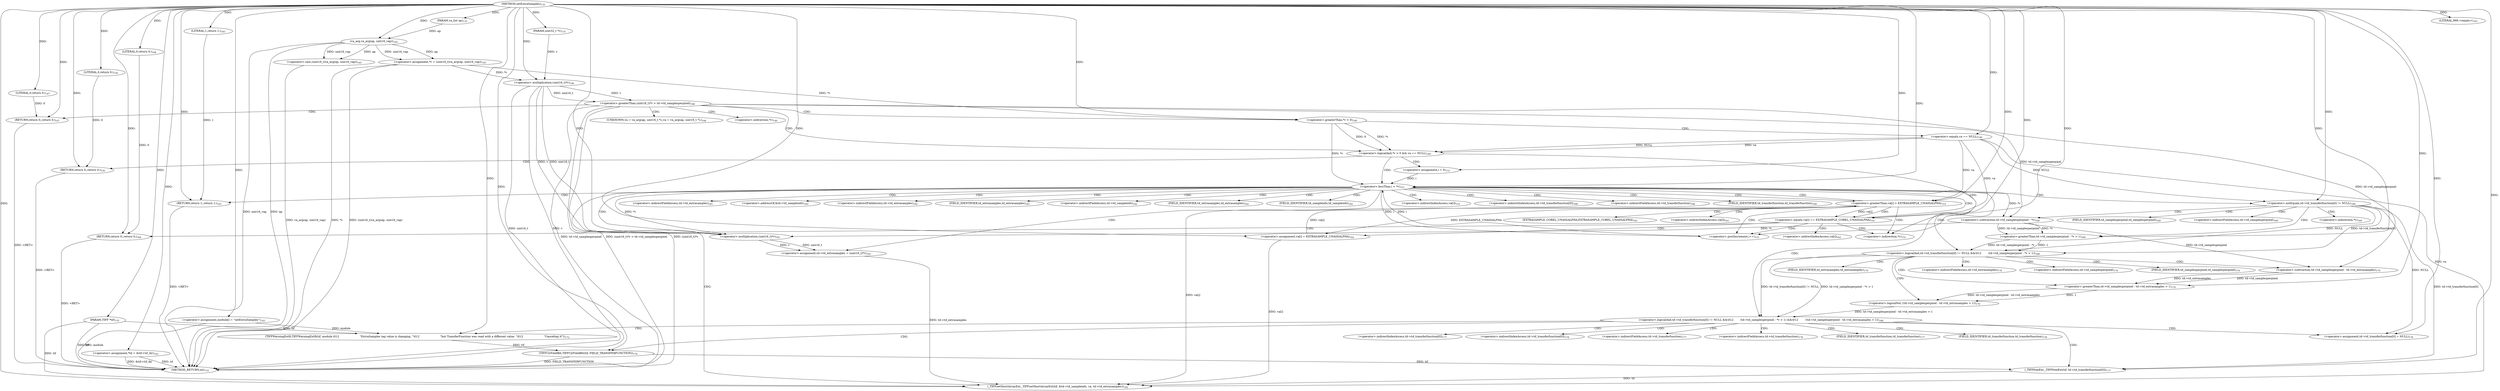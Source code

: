 digraph "setExtraSamples" {  
"39936" [label = <(METHOD,setExtraSamples)<SUB>135</SUB>> ]
"40092" [label = <(METHOD_RETURN,int)<SUB>135</SUB>> ]
"39937" [label = <(PARAM,TIFF *tif)<SUB>135</SUB>> ]
"39938" [label = <(PARAM,va_list ap)<SUB>135</SUB>> ]
"39939" [label = <(PARAM,uint32_t *v)<SUB>135</SUB>> ]
"39944" [label = <(&lt;operator&gt;.assignment,*td = &amp;tif-&gt;tif_dir)<SUB>142</SUB>> ]
"39951" [label = <(&lt;operator&gt;.assignment,module[] = &quot;setExtraSamples&quot;)<SUB>143</SUB>> ]
"39954" [label = <(&lt;operator&gt;.assignment,*v = (uint16_t)va_arg(ap, uint16_vap))<SUB>145</SUB>> ]
"40073" [label = <(&lt;operator&gt;.assignment,td-&gt;td_extrasamples = (uint16_t)*v)<SUB>181</SUB>> ]
"40080" [label = <(_TIFFsetShortArrayExt,_TIFFsetShortArrayExt(tif, &amp;td-&gt;td_sampleinfo, va, td-&gt;td_extrasamples))<SUB>182</SUB>> ]
"40090" [label = <(RETURN,return 1;,return 1;)<SUB>183</SUB>> ]
"39963" [label = <(&lt;operator&gt;.greaterThan,(uint16_t)*v &gt; td-&gt;td_samplesperpixel)<SUB>146</SUB>> ]
"39975" [label = <(&lt;operator&gt;.logicalAnd,*v &gt; 0 &amp;&amp; va == NULL)<SUB>149</SUB>> ]
"39991" [label = <(&lt;operator&gt;.lessThan,i &lt; *v)<SUB>151</SUB>> ]
"39995" [label = <(&lt;operator&gt;.postIncrement,i++)<SUB>151</SUB>> ]
"40024" [label = <(&lt;operator&gt;.logicalAnd,td-&gt;td_transferfunction[0] != NULL &amp;&amp;\012        (td-&gt;td_samplesperpixel - *v &gt; 1) &amp;&amp;\012        !(td-&gt;td_samplesperpixel - td-&gt;td_extrasamples &gt; 1))<SUB>168</SUB>> ]
"40091" [label = <(LITERAL,1,return 1;)<SUB>183</SUB>> ]
"39957" [label = <(&lt;operator&gt;.cast,(uint16_t)va_arg(ap, uint16_vap))<SUB>145</SUB>> ]
"39971" [label = <(RETURN,return 0;,return 0;)<SUB>147</SUB>> ]
"39984" [label = <(RETURN,return 0;,return 0;)<SUB>150</SUB>> ]
"39988" [label = <(&lt;operator&gt;.assignment,i = 0)<SUB>151</SUB>> ]
"40052" [label = <(TIFFWarningExtR,TIFFWarningExtR(tif, module,\012                        &quot;ExtraSamples tag value is changing, &quot;\012                        &quot;but TransferFunction was read with a different value. &quot;\012                        &quot;Canceling it&quot;))<SUB>172</SUB>> ]
"40056" [label = <(TIFFClrFieldBit,TIFFClrFieldBit(tif, FIELD_TRANSFERFUNCTION))<SUB>176</SUB>> ]
"40059" [label = <(_TIFFfreeExt,_TIFFfreeExt(tif, td-&gt;td_transferfunction[0]))<SUB>177</SUB>> ]
"40066" [label = <(&lt;operator&gt;.assignment,td-&gt;td_transferfunction[0] = NULL)<SUB>178</SUB>> ]
"40077" [label = <(&lt;operator&gt;.multiplication,(uint16_t)*v)<SUB>181</SUB>> ]
"39959" [label = <(va_arg,va_arg(ap, uint16_vap))<SUB>145</SUB>> ]
"39964" [label = <(&lt;operator&gt;.multiplication,(uint16_t)*v)<SUB>146</SUB>> ]
"39972" [label = <(LITERAL,0,return 0;)<SUB>147</SUB>> ]
"39976" [label = <(&lt;operator&gt;.greaterThan,*v &gt; 0)<SUB>149</SUB>> ]
"39980" [label = <(&lt;operator&gt;.equals,va == NULL)<SUB>149</SUB>> ]
"39985" [label = <(LITERAL,0,return 0;)<SUB>150</SUB>> ]
"39999" [label = <(&lt;operator&gt;.greaterThan,va[i] &gt; EXTRASAMPLE_UNASSALPHA)<SUB>153</SUB>> ]
"40025" [label = <(&lt;operator&gt;.logicalAnd,td-&gt;td_transferfunction[0] != NULL &amp;&amp;\012        (td-&gt;td_samplesperpixel - *v &gt; 1))<SUB>168</SUB>> ]
"40041" [label = <(&lt;operator&gt;.logicalNot,!(td-&gt;td_samplesperpixel - td-&gt;td_extrasamples &gt; 1))<SUB>170</SUB>> ]
"40026" [label = <(&lt;operator&gt;.notEquals,td-&gt;td_transferfunction[0] != NULL)<SUB>168</SUB>> ]
"40033" [label = <(&lt;operator&gt;.greaterThan,td-&gt;td_samplesperpixel - *v &gt; 1)<SUB>169</SUB>> ]
"40042" [label = <(&lt;operator&gt;.greaterThan,td-&gt;td_samplesperpixel - td-&gt;td_extrasamples &gt; 1)<SUB>170</SUB>> ]
"40006" [label = <(&lt;operator&gt;.equals,va[i] == EXTRASAMPLE_COREL_UNASSALPHA)<SUB>161</SUB>> ]
"40034" [label = <(&lt;operator&gt;.subtraction,td-&gt;td_samplesperpixel - *v)<SUB>169</SUB>> ]
"40043" [label = <(&lt;operator&gt;.subtraction,td-&gt;td_samplesperpixel - td-&gt;td_extrasamples)<SUB>170</SUB>> ]
"40014" [label = <(&lt;operator&gt;.assignment,va[i] = EXTRASAMPLE_UNASSALPHA)<SUB>162</SUB>> ]
"40021" [label = <(RETURN,return 0;,return 0;)<SUB>164</SUB>> ]
"40012" [label = <(LITERAL,999,&lt;empty&gt;)<SUB>161</SUB>> ]
"40022" [label = <(LITERAL,0,return 0;)<SUB>164</SUB>> ]
"39973" [label = <(UNKNOWN,va = va_arg(ap, uint16_t *);,va = va_arg(ap, uint16_t *);)<SUB>148</SUB>> ]
"40074" [label = <(&lt;operator&gt;.indirectFieldAccess,td-&gt;td_extrasamples)<SUB>181</SUB>> ]
"40082" [label = <(&lt;operator&gt;.addressOf,&amp;td-&gt;td_sampleinfo)<SUB>182</SUB>> ]
"40087" [label = <(&lt;operator&gt;.indirectFieldAccess,td-&gt;td_extrasamples)<SUB>182</SUB>> ]
"39993" [label = <(&lt;operator&gt;.indirection,*v)<SUB>151</SUB>> ]
"40076" [label = <(FIELD_IDENTIFIER,td_extrasamples,td_extrasamples)<SUB>181</SUB>> ]
"40083" [label = <(&lt;operator&gt;.indirectFieldAccess,td-&gt;td_sampleinfo)<SUB>182</SUB>> ]
"40089" [label = <(FIELD_IDENTIFIER,td_extrasamples,td_extrasamples)<SUB>182</SUB>> ]
"39977" [label = <(&lt;operator&gt;.indirection,*v)<SUB>149</SUB>> ]
"40061" [label = <(&lt;operator&gt;.indirectIndexAccess,td-&gt;td_transferfunction[0])<SUB>177</SUB>> ]
"40067" [label = <(&lt;operator&gt;.indirectIndexAccess,td-&gt;td_transferfunction[0])<SUB>178</SUB>> ]
"40085" [label = <(FIELD_IDENTIFIER,td_sampleinfo,td_sampleinfo)<SUB>182</SUB>> ]
"40000" [label = <(&lt;operator&gt;.indirectIndexAccess,va[i])<SUB>153</SUB>> ]
"40027" [label = <(&lt;operator&gt;.indirectIndexAccess,td-&gt;td_transferfunction[0])<SUB>168</SUB>> ]
"40062" [label = <(&lt;operator&gt;.indirectFieldAccess,td-&gt;td_transferfunction)<SUB>177</SUB>> ]
"40068" [label = <(&lt;operator&gt;.indirectFieldAccess,td-&gt;td_transferfunction)<SUB>178</SUB>> ]
"40028" [label = <(&lt;operator&gt;.indirectFieldAccess,td-&gt;td_transferfunction)<SUB>168</SUB>> ]
"40035" [label = <(&lt;operator&gt;.indirectFieldAccess,td-&gt;td_samplesperpixel)<SUB>169</SUB>> ]
"40038" [label = <(&lt;operator&gt;.indirection,*v)<SUB>169</SUB>> ]
"40044" [label = <(&lt;operator&gt;.indirectFieldAccess,td-&gt;td_samplesperpixel)<SUB>170</SUB>> ]
"40047" [label = <(&lt;operator&gt;.indirectFieldAccess,td-&gt;td_extrasamples)<SUB>170</SUB>> ]
"40064" [label = <(FIELD_IDENTIFIER,td_transferfunction,td_transferfunction)<SUB>177</SUB>> ]
"40070" [label = <(FIELD_IDENTIFIER,td_transferfunction,td_transferfunction)<SUB>178</SUB>> ]
"40007" [label = <(&lt;operator&gt;.indirectIndexAccess,va[i])<SUB>161</SUB>> ]
"40010" [label = <(EXTRASAMPLE_COREL_UNASSALPHA,EXTRASAMPLE_COREL_UNASSALPHA)<SUB>161</SUB>> ]
"40030" [label = <(FIELD_IDENTIFIER,td_transferfunction,td_transferfunction)<SUB>168</SUB>> ]
"40037" [label = <(FIELD_IDENTIFIER,td_samplesperpixel,td_samplesperpixel)<SUB>169</SUB>> ]
"40046" [label = <(FIELD_IDENTIFIER,td_samplesperpixel,td_samplesperpixel)<SUB>170</SUB>> ]
"40049" [label = <(FIELD_IDENTIFIER,td_extrasamples,td_extrasamples)<SUB>170</SUB>> ]
"40015" [label = <(&lt;operator&gt;.indirectIndexAccess,va[i])<SUB>162</SUB>> ]
  "39984" -> "40092"  [ label = "DDG: &lt;RET&gt;"] 
  "39971" -> "40092"  [ label = "DDG: &lt;RET&gt;"] 
  "40021" -> "40092"  [ label = "DDG: &lt;RET&gt;"] 
  "40090" -> "40092"  [ label = "DDG: &lt;RET&gt;"] 
  "39937" -> "40092"  [ label = "DDG: tif"] 
  "39944" -> "40092"  [ label = "DDG: td"] 
  "39944" -> "40092"  [ label = "DDG: &amp;tif-&gt;tif_dir"] 
  "39951" -> "40092"  [ label = "DDG: module"] 
  "39954" -> "40092"  [ label = "DDG: *v"] 
  "39959" -> "40092"  [ label = "DDG: ap"] 
  "39957" -> "40092"  [ label = "DDG: va_arg(ap, uint16_vap)"] 
  "39954" -> "40092"  [ label = "DDG: (uint16_t)va_arg(ap, uint16_vap)"] 
  "39964" -> "40092"  [ label = "DDG: uint16_t"] 
  "39964" -> "40092"  [ label = "DDG: v"] 
  "39963" -> "40092"  [ label = "DDG: (uint16_t)*v"] 
  "39963" -> "40092"  [ label = "DDG: td-&gt;td_samplesperpixel"] 
  "39963" -> "40092"  [ label = "DDG: (uint16_t)*v &gt; td-&gt;td_samplesperpixel"] 
  "40056" -> "40092"  [ label = "DDG: FIELD_TRANSFERFUNCTION"] 
  "39959" -> "40092"  [ label = "DDG: uint16_vap"] 
  "39936" -> "39937"  [ label = "DDG: "] 
  "39936" -> "39938"  [ label = "DDG: "] 
  "39936" -> "39939"  [ label = "DDG: "] 
  "39936" -> "39951"  [ label = "DDG: "] 
  "39959" -> "39954"  [ label = "DDG: ap"] 
  "39959" -> "39954"  [ label = "DDG: uint16_vap"] 
  "40077" -> "40073"  [ label = "DDG: uint16_t"] 
  "40077" -> "40073"  [ label = "DDG: v"] 
  "40091" -> "40090"  [ label = "DDG: 1"] 
  "39936" -> "40090"  [ label = "DDG: "] 
  "39936" -> "39944"  [ label = "DDG: "] 
  "40059" -> "40080"  [ label = "DDG: tif"] 
  "39937" -> "40080"  [ label = "DDG: tif"] 
  "39936" -> "40080"  [ label = "DDG: "] 
  "39980" -> "40080"  [ label = "DDG: va"] 
  "39999" -> "40080"  [ label = "DDG: va[i]"] 
  "40014" -> "40080"  [ label = "DDG: va[i]"] 
  "40073" -> "40080"  [ label = "DDG: td-&gt;td_extrasamples"] 
  "39936" -> "40091"  [ label = "DDG: "] 
  "39959" -> "39957"  [ label = "DDG: ap"] 
  "39959" -> "39957"  [ label = "DDG: uint16_vap"] 
  "39964" -> "39963"  [ label = "DDG: uint16_t"] 
  "39964" -> "39963"  [ label = "DDG: v"] 
  "39972" -> "39971"  [ label = "DDG: 0"] 
  "39936" -> "39971"  [ label = "DDG: "] 
  "39976" -> "39975"  [ label = "DDG: *v"] 
  "39976" -> "39975"  [ label = "DDG: 0"] 
  "39980" -> "39975"  [ label = "DDG: va"] 
  "39980" -> "39975"  [ label = "DDG: NULL"] 
  "39985" -> "39984"  [ label = "DDG: 0"] 
  "39936" -> "39984"  [ label = "DDG: "] 
  "39936" -> "39988"  [ label = "DDG: "] 
  "39988" -> "39991"  [ label = "DDG: i"] 
  "39995" -> "39991"  [ label = "DDG: i"] 
  "39936" -> "39991"  [ label = "DDG: "] 
  "39976" -> "39991"  [ label = "DDG: *v"] 
  "39991" -> "39995"  [ label = "DDG: i"] 
  "39936" -> "39995"  [ label = "DDG: "] 
  "40025" -> "40024"  [ label = "DDG: td-&gt;td_transferfunction[0] != NULL"] 
  "40025" -> "40024"  [ label = "DDG: td-&gt;td_samplesperpixel - *v &gt; 1"] 
  "40041" -> "40024"  [ label = "DDG: td-&gt;td_samplesperpixel - td-&gt;td_extrasamples &gt; 1"] 
  "40026" -> "40066"  [ label = "DDG: NULL"] 
  "39936" -> "40066"  [ label = "DDG: "] 
  "39964" -> "40077"  [ label = "DDG: uint16_t"] 
  "39936" -> "40077"  [ label = "DDG: "] 
  "39964" -> "40077"  [ label = "DDG: v"] 
  "39991" -> "40077"  [ label = "DDG: *v"] 
  "40034" -> "40077"  [ label = "DDG: *v"] 
  "39938" -> "39959"  [ label = "DDG: ap"] 
  "39936" -> "39959"  [ label = "DDG: "] 
  "39936" -> "39964"  [ label = "DDG: "] 
  "39954" -> "39964"  [ label = "DDG: *v"] 
  "39939" -> "39964"  [ label = "DDG: v"] 
  "39936" -> "39972"  [ label = "DDG: "] 
  "39954" -> "39976"  [ label = "DDG: *v"] 
  "39936" -> "39976"  [ label = "DDG: "] 
  "39936" -> "39980"  [ label = "DDG: "] 
  "39936" -> "39985"  [ label = "DDG: "] 
  "40026" -> "40025"  [ label = "DDG: td-&gt;td_transferfunction[0]"] 
  "40026" -> "40025"  [ label = "DDG: NULL"] 
  "40033" -> "40025"  [ label = "DDG: td-&gt;td_samplesperpixel - *v"] 
  "40033" -> "40025"  [ label = "DDG: 1"] 
  "40042" -> "40041"  [ label = "DDG: td-&gt;td_samplesperpixel - td-&gt;td_extrasamples"] 
  "40042" -> "40041"  [ label = "DDG: 1"] 
  "39937" -> "40052"  [ label = "DDG: tif"] 
  "39936" -> "40052"  [ label = "DDG: "] 
  "39951" -> "40052"  [ label = "DDG: module"] 
  "40052" -> "40056"  [ label = "DDG: tif"] 
  "39936" -> "40056"  [ label = "DDG: "] 
  "40056" -> "40059"  [ label = "DDG: tif"] 
  "39936" -> "40059"  [ label = "DDG: "] 
  "40026" -> "40059"  [ label = "DDG: td-&gt;td_transferfunction[0]"] 
  "39980" -> "39999"  [ label = "DDG: va"] 
  "40014" -> "39999"  [ label = "DDG: va[i]"] 
  "39936" -> "39999"  [ label = "DDG: "] 
  "39980" -> "40026"  [ label = "DDG: NULL"] 
  "39936" -> "40026"  [ label = "DDG: "] 
  "40034" -> "40033"  [ label = "DDG: td-&gt;td_samplesperpixel"] 
  "40034" -> "40033"  [ label = "DDG: *v"] 
  "39936" -> "40033"  [ label = "DDG: "] 
  "40043" -> "40042"  [ label = "DDG: td-&gt;td_samplesperpixel"] 
  "40043" -> "40042"  [ label = "DDG: td-&gt;td_extrasamples"] 
  "39936" -> "40042"  [ label = "DDG: "] 
  "39963" -> "40034"  [ label = "DDG: td-&gt;td_samplesperpixel"] 
  "39991" -> "40034"  [ label = "DDG: *v"] 
  "39963" -> "40043"  [ label = "DDG: td-&gt;td_samplesperpixel"] 
  "40034" -> "40043"  [ label = "DDG: td-&gt;td_samplesperpixel"] 
  "39980" -> "40006"  [ label = "DDG: va"] 
  "39999" -> "40006"  [ label = "DDG: va[i]"] 
  "39936" -> "40006"  [ label = "DDG: "] 
  "39999" -> "40014"  [ label = "DDG: EXTRASAMPLE_UNASSALPHA"] 
  "39936" -> "40014"  [ label = "DDG: "] 
  "40022" -> "40021"  [ label = "DDG: 0"] 
  "39936" -> "40021"  [ label = "DDG: "] 
  "39936" -> "40012"  [ label = "DDG: "] 
  "39936" -> "40022"  [ label = "DDG: "] 
  "39963" -> "39973"  [ label = "CDG: "] 
  "39963" -> "39976"  [ label = "CDG: "] 
  "39963" -> "39971"  [ label = "CDG: "] 
  "39963" -> "39977"  [ label = "CDG: "] 
  "39963" -> "39975"  [ label = "CDG: "] 
  "39975" -> "39984"  [ label = "CDG: "] 
  "39975" -> "39991"  [ label = "CDG: "] 
  "39975" -> "39988"  [ label = "CDG: "] 
  "39975" -> "39993"  [ label = "CDG: "] 
  "39991" -> "40027"  [ label = "CDG: "] 
  "39991" -> "40000"  [ label = "CDG: "] 
  "39991" -> "40028"  [ label = "CDG: "] 
  "39991" -> "40085"  [ label = "CDG: "] 
  "39991" -> "40090"  [ label = "CDG: "] 
  "39991" -> "40026"  [ label = "CDG: "] 
  "39991" -> "40025"  [ label = "CDG: "] 
  "39991" -> "40074"  [ label = "CDG: "] 
  "39991" -> "40082"  [ label = "CDG: "] 
  "39991" -> "40076"  [ label = "CDG: "] 
  "39991" -> "39999"  [ label = "CDG: "] 
  "39991" -> "40089"  [ label = "CDG: "] 
  "39991" -> "40080"  [ label = "CDG: "] 
  "39991" -> "40073"  [ label = "CDG: "] 
  "39991" -> "40024"  [ label = "CDG: "] 
  "39991" -> "40077"  [ label = "CDG: "] 
  "39991" -> "40030"  [ label = "CDG: "] 
  "39991" -> "40087"  [ label = "CDG: "] 
  "39991" -> "40083"  [ label = "CDG: "] 
  "40024" -> "40067"  [ label = "CDG: "] 
  "40024" -> "40068"  [ label = "CDG: "] 
  "40024" -> "40056"  [ label = "CDG: "] 
  "40024" -> "40070"  [ label = "CDG: "] 
  "40024" -> "40052"  [ label = "CDG: "] 
  "40024" -> "40062"  [ label = "CDG: "] 
  "40024" -> "40066"  [ label = "CDG: "] 
  "40024" -> "40059"  [ label = "CDG: "] 
  "40024" -> "40064"  [ label = "CDG: "] 
  "40024" -> "40061"  [ label = "CDG: "] 
  "39976" -> "39980"  [ label = "CDG: "] 
  "40025" -> "40047"  [ label = "CDG: "] 
  "40025" -> "40046"  [ label = "CDG: "] 
  "40025" -> "40043"  [ label = "CDG: "] 
  "40025" -> "40041"  [ label = "CDG: "] 
  "40025" -> "40044"  [ label = "CDG: "] 
  "40025" -> "40049"  [ label = "CDG: "] 
  "40025" -> "40042"  [ label = "CDG: "] 
  "39999" -> "40007"  [ label = "CDG: "] 
  "39999" -> "39991"  [ label = "CDG: "] 
  "39999" -> "40006"  [ label = "CDG: "] 
  "39999" -> "40010"  [ label = "CDG: "] 
  "39999" -> "39995"  [ label = "CDG: "] 
  "39999" -> "39993"  [ label = "CDG: "] 
  "40026" -> "40037"  [ label = "CDG: "] 
  "40026" -> "40033"  [ label = "CDG: "] 
  "40026" -> "40038"  [ label = "CDG: "] 
  "40026" -> "40035"  [ label = "CDG: "] 
  "40026" -> "40034"  [ label = "CDG: "] 
  "40006" -> "40021"  [ label = "CDG: "] 
  "40006" -> "39991"  [ label = "CDG: "] 
  "40006" -> "40015"  [ label = "CDG: "] 
  "40006" -> "39995"  [ label = "CDG: "] 
  "40006" -> "39993"  [ label = "CDG: "] 
  "40006" -> "40014"  [ label = "CDG: "] 
}
